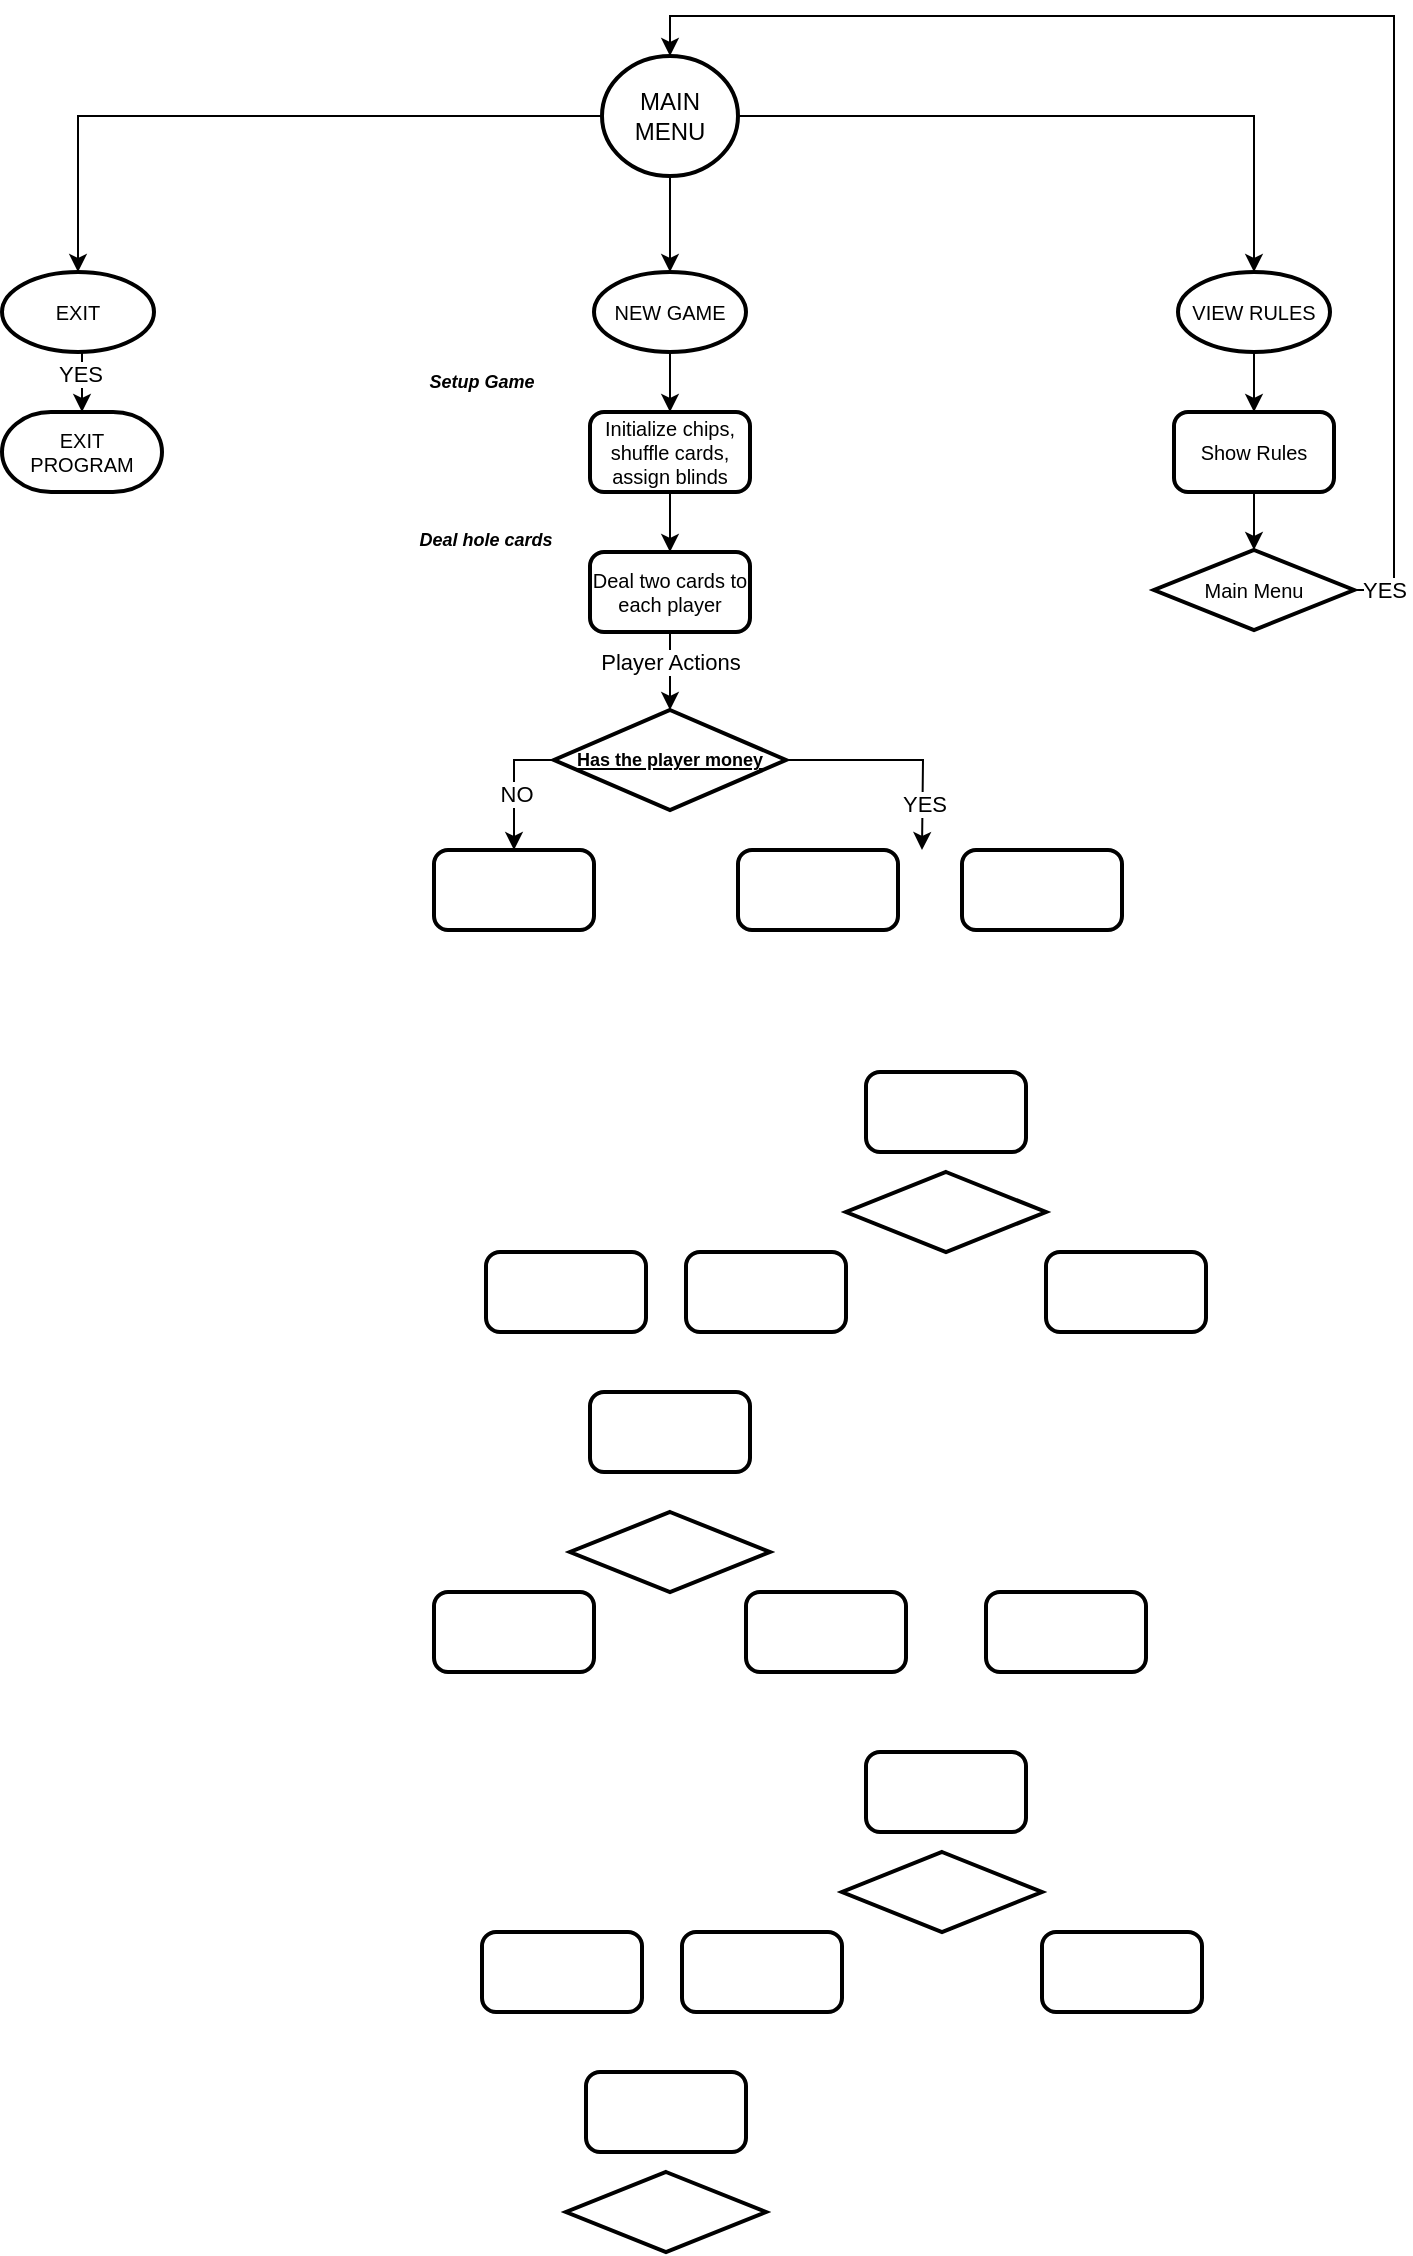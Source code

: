 <mxfile version="24.9.1">
  <diagram id="C5RBs43oDa-KdzZeNtuy" name="Page-1">
    <mxGraphModel dx="1044" dy="592" grid="1" gridSize="10" guides="1" tooltips="1" connect="1" arrows="1" fold="1" page="1" pageScale="1" pageWidth="827" pageHeight="1169" math="0" shadow="0">
      <root>
        <mxCell id="WIyWlLk6GJQsqaUBKTNV-0" />
        <mxCell id="WIyWlLk6GJQsqaUBKTNV-1" parent="WIyWlLk6GJQsqaUBKTNV-0" />
        <mxCell id="22gZ5Fdk7y25cB7nW1cR-91" style="edgeStyle=orthogonalEdgeStyle;rounded=0;orthogonalLoop=1;jettySize=auto;html=1;exitX=0.5;exitY=1;exitDx=0;exitDy=0;exitPerimeter=0;entryX=0.5;entryY=0;entryDx=0;entryDy=0;" edge="1" parent="WIyWlLk6GJQsqaUBKTNV-1" source="22gZ5Fdk7y25cB7nW1cR-31" target="22gZ5Fdk7y25cB7nW1cR-37">
          <mxGeometry relative="1" as="geometry" />
        </mxCell>
        <mxCell id="22gZ5Fdk7y25cB7nW1cR-31" value="NEW GAME" style="strokeWidth=2;html=1;shape=mxgraph.flowchart.start_1;whiteSpace=wrap;fontSize=10;" vertex="1" parent="WIyWlLk6GJQsqaUBKTNV-1">
          <mxGeometry x="376" y="161" width="76" height="40" as="geometry" />
        </mxCell>
        <mxCell id="22gZ5Fdk7y25cB7nW1cR-32" value="EXIT" style="strokeWidth=2;html=1;shape=mxgraph.flowchart.start_1;whiteSpace=wrap;fontSize=10;" vertex="1" parent="WIyWlLk6GJQsqaUBKTNV-1">
          <mxGeometry x="80" y="161" width="76" height="40" as="geometry" />
        </mxCell>
        <mxCell id="22gZ5Fdk7y25cB7nW1cR-77" style="edgeStyle=orthogonalEdgeStyle;rounded=0;orthogonalLoop=1;jettySize=auto;html=1;exitX=0.5;exitY=1;exitDx=0;exitDy=0;exitPerimeter=0;entryX=0.5;entryY=0;entryDx=0;entryDy=0;" edge="1" parent="WIyWlLk6GJQsqaUBKTNV-1" source="22gZ5Fdk7y25cB7nW1cR-33" target="22gZ5Fdk7y25cB7nW1cR-35">
          <mxGeometry relative="1" as="geometry" />
        </mxCell>
        <mxCell id="22gZ5Fdk7y25cB7nW1cR-33" value="VIEW RULES" style="strokeWidth=2;html=1;shape=mxgraph.flowchart.start_1;whiteSpace=wrap;fontSize=10;" vertex="1" parent="WIyWlLk6GJQsqaUBKTNV-1">
          <mxGeometry x="668" y="161" width="76" height="40" as="geometry" />
        </mxCell>
        <mxCell id="22gZ5Fdk7y25cB7nW1cR-34" value="EXIT&lt;div&gt;PROGRAM&lt;/div&gt;" style="strokeWidth=2;html=1;shape=mxgraph.flowchart.terminator;whiteSpace=wrap;fontSize=10;" vertex="1" parent="WIyWlLk6GJQsqaUBKTNV-1">
          <mxGeometry x="80" y="231" width="80" height="40" as="geometry" />
        </mxCell>
        <mxCell id="22gZ5Fdk7y25cB7nW1cR-35" value="Show Rules" style="rounded=1;whiteSpace=wrap;html=1;absoluteArcSize=1;arcSize=14;strokeWidth=2;fontSize=10;" vertex="1" parent="WIyWlLk6GJQsqaUBKTNV-1">
          <mxGeometry x="666" y="231" width="80" height="40" as="geometry" />
        </mxCell>
        <mxCell id="22gZ5Fdk7y25cB7nW1cR-93" style="edgeStyle=orthogonalEdgeStyle;rounded=0;orthogonalLoop=1;jettySize=auto;html=1;exitX=0.5;exitY=1;exitDx=0;exitDy=0;entryX=0.5;entryY=0;entryDx=0;entryDy=0;" edge="1" parent="WIyWlLk6GJQsqaUBKTNV-1" source="22gZ5Fdk7y25cB7nW1cR-37" target="22gZ5Fdk7y25cB7nW1cR-38">
          <mxGeometry relative="1" as="geometry">
            <Array as="points">
              <mxPoint x="414" y="290" />
              <mxPoint x="414" y="290" />
            </Array>
          </mxGeometry>
        </mxCell>
        <mxCell id="22gZ5Fdk7y25cB7nW1cR-37" value="Initialize chips, shuffle cards, assign blinds" style="rounded=1;whiteSpace=wrap;html=1;absoluteArcSize=1;arcSize=14;strokeWidth=2;fontSize=10;" vertex="1" parent="WIyWlLk6GJQsqaUBKTNV-1">
          <mxGeometry x="374" y="231" width="80" height="40" as="geometry" />
        </mxCell>
        <mxCell id="22gZ5Fdk7y25cB7nW1cR-38" value="Deal two cards to each player" style="rounded=1;whiteSpace=wrap;html=1;absoluteArcSize=1;arcSize=14;strokeWidth=2;fontSize=10;" vertex="1" parent="WIyWlLk6GJQsqaUBKTNV-1">
          <mxGeometry x="374" y="301" width="80" height="40" as="geometry" />
        </mxCell>
        <mxCell id="22gZ5Fdk7y25cB7nW1cR-97" style="edgeStyle=orthogonalEdgeStyle;rounded=0;orthogonalLoop=1;jettySize=auto;html=1;exitX=1;exitY=0.5;exitDx=0;exitDy=0;exitPerimeter=0;" edge="1" parent="WIyWlLk6GJQsqaUBKTNV-1" source="22gZ5Fdk7y25cB7nW1cR-41">
          <mxGeometry relative="1" as="geometry">
            <mxPoint x="540" y="450" as="targetPoint" />
          </mxGeometry>
        </mxCell>
        <mxCell id="22gZ5Fdk7y25cB7nW1cR-101" value="YES" style="edgeLabel;html=1;align=center;verticalAlign=middle;resizable=0;points=[];" vertex="1" connectable="0" parent="22gZ5Fdk7y25cB7nW1cR-97">
          <mxGeometry x="0.59" relative="1" as="geometry">
            <mxPoint as="offset" />
          </mxGeometry>
        </mxCell>
        <mxCell id="22gZ5Fdk7y25cB7nW1cR-99" style="edgeStyle=orthogonalEdgeStyle;rounded=0;orthogonalLoop=1;jettySize=auto;html=1;exitX=0;exitY=0.5;exitDx=0;exitDy=0;exitPerimeter=0;entryX=0.5;entryY=0;entryDx=0;entryDy=0;" edge="1" parent="WIyWlLk6GJQsqaUBKTNV-1" source="22gZ5Fdk7y25cB7nW1cR-41" target="22gZ5Fdk7y25cB7nW1cR-43">
          <mxGeometry relative="1" as="geometry" />
        </mxCell>
        <mxCell id="22gZ5Fdk7y25cB7nW1cR-100" value="NO" style="edgeLabel;html=1;align=center;verticalAlign=middle;resizable=0;points=[];" vertex="1" connectable="0" parent="22gZ5Fdk7y25cB7nW1cR-99">
          <mxGeometry x="0.132" y="1" relative="1" as="geometry">
            <mxPoint as="offset" />
          </mxGeometry>
        </mxCell>
        <mxCell id="22gZ5Fdk7y25cB7nW1cR-41" value="Has the player money" style="strokeWidth=2;html=1;shape=mxgraph.flowchart.decision;whiteSpace=wrap;fontSize=9;fontStyle=5" vertex="1" parent="WIyWlLk6GJQsqaUBKTNV-1">
          <mxGeometry x="356" y="380" width="116" height="50" as="geometry" />
        </mxCell>
        <mxCell id="22gZ5Fdk7y25cB7nW1cR-42" value="Main Menu" style="strokeWidth=2;html=1;shape=mxgraph.flowchart.decision;whiteSpace=wrap;fontSize=10;" vertex="1" parent="WIyWlLk6GJQsqaUBKTNV-1">
          <mxGeometry x="656" y="300" width="100" height="40" as="geometry" />
        </mxCell>
        <mxCell id="22gZ5Fdk7y25cB7nW1cR-43" value="" style="rounded=1;whiteSpace=wrap;html=1;absoluteArcSize=1;arcSize=14;strokeWidth=2;fontSize=10;" vertex="1" parent="WIyWlLk6GJQsqaUBKTNV-1">
          <mxGeometry x="296" y="450" width="80" height="40" as="geometry" />
        </mxCell>
        <mxCell id="22gZ5Fdk7y25cB7nW1cR-44" value="" style="rounded=1;whiteSpace=wrap;html=1;absoluteArcSize=1;arcSize=14;strokeWidth=2;fontSize=10;" vertex="1" parent="WIyWlLk6GJQsqaUBKTNV-1">
          <mxGeometry x="560" y="450" width="80" height="40" as="geometry" />
        </mxCell>
        <mxCell id="22gZ5Fdk7y25cB7nW1cR-45" value="" style="rounded=1;whiteSpace=wrap;html=1;absoluteArcSize=1;arcSize=14;strokeWidth=2;fontSize=10;" vertex="1" parent="WIyWlLk6GJQsqaUBKTNV-1">
          <mxGeometry x="448" y="450" width="80" height="40" as="geometry" />
        </mxCell>
        <mxCell id="22gZ5Fdk7y25cB7nW1cR-49" value="" style="rounded=1;whiteSpace=wrap;html=1;absoluteArcSize=1;arcSize=14;strokeWidth=2;fontSize=10;" vertex="1" parent="WIyWlLk6GJQsqaUBKTNV-1">
          <mxGeometry x="512" y="561" width="80" height="40" as="geometry" />
        </mxCell>
        <mxCell id="22gZ5Fdk7y25cB7nW1cR-50" value="" style="strokeWidth=2;html=1;shape=mxgraph.flowchart.decision;whiteSpace=wrap;fontSize=10;" vertex="1" parent="WIyWlLk6GJQsqaUBKTNV-1">
          <mxGeometry x="502" y="611" width="100" height="40" as="geometry" />
        </mxCell>
        <mxCell id="22gZ5Fdk7y25cB7nW1cR-51" value="" style="rounded=1;whiteSpace=wrap;html=1;absoluteArcSize=1;arcSize=14;strokeWidth=2;fontSize=10;" vertex="1" parent="WIyWlLk6GJQsqaUBKTNV-1">
          <mxGeometry x="422" y="651" width="80" height="40" as="geometry" />
        </mxCell>
        <mxCell id="22gZ5Fdk7y25cB7nW1cR-52" value="" style="rounded=1;whiteSpace=wrap;html=1;absoluteArcSize=1;arcSize=14;strokeWidth=2;fontSize=10;" vertex="1" parent="WIyWlLk6GJQsqaUBKTNV-1">
          <mxGeometry x="602" y="651" width="80" height="40" as="geometry" />
        </mxCell>
        <mxCell id="22gZ5Fdk7y25cB7nW1cR-53" value="" style="rounded=1;whiteSpace=wrap;html=1;absoluteArcSize=1;arcSize=14;strokeWidth=2;fontSize=10;" vertex="1" parent="WIyWlLk6GJQsqaUBKTNV-1">
          <mxGeometry x="322" y="651" width="80" height="40" as="geometry" />
        </mxCell>
        <mxCell id="22gZ5Fdk7y25cB7nW1cR-54" value="" style="rounded=1;whiteSpace=wrap;html=1;absoluteArcSize=1;arcSize=14;strokeWidth=2;fontSize=10;" vertex="1" parent="WIyWlLk6GJQsqaUBKTNV-1">
          <mxGeometry x="374" y="721" width="80" height="40" as="geometry" />
        </mxCell>
        <mxCell id="22gZ5Fdk7y25cB7nW1cR-55" value="" style="strokeWidth=2;html=1;shape=mxgraph.flowchart.decision;whiteSpace=wrap;fontSize=10;" vertex="1" parent="WIyWlLk6GJQsqaUBKTNV-1">
          <mxGeometry x="364" y="781" width="100" height="40" as="geometry" />
        </mxCell>
        <mxCell id="22gZ5Fdk7y25cB7nW1cR-56" value="" style="rounded=1;whiteSpace=wrap;html=1;absoluteArcSize=1;arcSize=14;strokeWidth=2;fontSize=10;" vertex="1" parent="WIyWlLk6GJQsqaUBKTNV-1">
          <mxGeometry x="296" y="821" width="80" height="40" as="geometry" />
        </mxCell>
        <mxCell id="22gZ5Fdk7y25cB7nW1cR-57" value="" style="rounded=1;whiteSpace=wrap;html=1;absoluteArcSize=1;arcSize=14;strokeWidth=2;fontSize=10;" vertex="1" parent="WIyWlLk6GJQsqaUBKTNV-1">
          <mxGeometry x="572" y="821" width="80" height="40" as="geometry" />
        </mxCell>
        <mxCell id="22gZ5Fdk7y25cB7nW1cR-58" value="" style="rounded=1;whiteSpace=wrap;html=1;absoluteArcSize=1;arcSize=14;strokeWidth=2;fontSize=10;" vertex="1" parent="WIyWlLk6GJQsqaUBKTNV-1">
          <mxGeometry x="452" y="821" width="80" height="40" as="geometry" />
        </mxCell>
        <mxCell id="22gZ5Fdk7y25cB7nW1cR-59" value="" style="rounded=1;whiteSpace=wrap;html=1;absoluteArcSize=1;arcSize=14;strokeWidth=2;fontSize=10;" vertex="1" parent="WIyWlLk6GJQsqaUBKTNV-1">
          <mxGeometry x="512" y="901" width="80" height="40" as="geometry" />
        </mxCell>
        <mxCell id="22gZ5Fdk7y25cB7nW1cR-65" value="" style="strokeWidth=2;html=1;shape=mxgraph.flowchart.decision;whiteSpace=wrap;fontSize=10;" vertex="1" parent="WIyWlLk6GJQsqaUBKTNV-1">
          <mxGeometry x="500" y="951" width="100" height="40" as="geometry" />
        </mxCell>
        <mxCell id="22gZ5Fdk7y25cB7nW1cR-66" value="" style="rounded=1;whiteSpace=wrap;html=1;absoluteArcSize=1;arcSize=14;strokeWidth=2;fontSize=10;" vertex="1" parent="WIyWlLk6GJQsqaUBKTNV-1">
          <mxGeometry x="420" y="991" width="80" height="40" as="geometry" />
        </mxCell>
        <mxCell id="22gZ5Fdk7y25cB7nW1cR-67" value="" style="rounded=1;whiteSpace=wrap;html=1;absoluteArcSize=1;arcSize=14;strokeWidth=2;fontSize=10;" vertex="1" parent="WIyWlLk6GJQsqaUBKTNV-1">
          <mxGeometry x="600" y="991" width="80" height="40" as="geometry" />
        </mxCell>
        <mxCell id="22gZ5Fdk7y25cB7nW1cR-68" value="" style="rounded=1;whiteSpace=wrap;html=1;absoluteArcSize=1;arcSize=14;strokeWidth=2;fontSize=10;" vertex="1" parent="WIyWlLk6GJQsqaUBKTNV-1">
          <mxGeometry x="320" y="991" width="80" height="40" as="geometry" />
        </mxCell>
        <mxCell id="22gZ5Fdk7y25cB7nW1cR-69" value="" style="rounded=1;whiteSpace=wrap;html=1;absoluteArcSize=1;arcSize=14;strokeWidth=2;fontSize=10;" vertex="1" parent="WIyWlLk6GJQsqaUBKTNV-1">
          <mxGeometry x="372" y="1061" width="80" height="40" as="geometry" />
        </mxCell>
        <mxCell id="22gZ5Fdk7y25cB7nW1cR-70" value="" style="strokeWidth=2;html=1;shape=mxgraph.flowchart.decision;whiteSpace=wrap;fontSize=10;" vertex="1" parent="WIyWlLk6GJQsqaUBKTNV-1">
          <mxGeometry x="362" y="1111" width="100" height="40" as="geometry" />
        </mxCell>
        <mxCell id="22gZ5Fdk7y25cB7nW1cR-75" style="edgeStyle=orthogonalEdgeStyle;rounded=0;orthogonalLoop=1;jettySize=auto;html=1;exitX=0.5;exitY=1;exitDx=0;exitDy=0;exitPerimeter=0;entryX=0.5;entryY=0;entryDx=0;entryDy=0;entryPerimeter=0;" edge="1" parent="WIyWlLk6GJQsqaUBKTNV-1" source="22gZ5Fdk7y25cB7nW1cR-32" target="22gZ5Fdk7y25cB7nW1cR-34">
          <mxGeometry relative="1" as="geometry" />
        </mxCell>
        <mxCell id="22gZ5Fdk7y25cB7nW1cR-76" value="YES" style="edgeLabel;html=1;align=center;verticalAlign=middle;resizable=0;points=[];" vertex="1" connectable="0" parent="22gZ5Fdk7y25cB7nW1cR-75">
          <mxGeometry x="-0.229" y="-1" relative="1" as="geometry">
            <mxPoint as="offset" />
          </mxGeometry>
        </mxCell>
        <mxCell id="22gZ5Fdk7y25cB7nW1cR-78" style="edgeStyle=orthogonalEdgeStyle;rounded=0;orthogonalLoop=1;jettySize=auto;html=1;exitX=0.5;exitY=1;exitDx=0;exitDy=0;entryX=0.5;entryY=0;entryDx=0;entryDy=0;entryPerimeter=0;" edge="1" parent="WIyWlLk6GJQsqaUBKTNV-1" source="22gZ5Fdk7y25cB7nW1cR-35" target="22gZ5Fdk7y25cB7nW1cR-42">
          <mxGeometry relative="1" as="geometry" />
        </mxCell>
        <mxCell id="22gZ5Fdk7y25cB7nW1cR-80" value="MAIN&lt;div&gt;MENU&lt;/div&gt;" style="strokeWidth=2;html=1;shape=mxgraph.flowchart.start_2;whiteSpace=wrap;" vertex="1" parent="WIyWlLk6GJQsqaUBKTNV-1">
          <mxGeometry x="380" y="53" width="68" height="60" as="geometry" />
        </mxCell>
        <mxCell id="22gZ5Fdk7y25cB7nW1cR-82" style="edgeStyle=orthogonalEdgeStyle;rounded=0;orthogonalLoop=1;jettySize=auto;html=1;exitX=0;exitY=0.5;exitDx=0;exitDy=0;exitPerimeter=0;entryX=0.5;entryY=0;entryDx=0;entryDy=0;entryPerimeter=0;" edge="1" parent="WIyWlLk6GJQsqaUBKTNV-1" source="22gZ5Fdk7y25cB7nW1cR-80" target="22gZ5Fdk7y25cB7nW1cR-32">
          <mxGeometry relative="1" as="geometry" />
        </mxCell>
        <mxCell id="22gZ5Fdk7y25cB7nW1cR-83" style="edgeStyle=orthogonalEdgeStyle;rounded=0;orthogonalLoop=1;jettySize=auto;html=1;exitX=0.5;exitY=1;exitDx=0;exitDy=0;exitPerimeter=0;entryX=0.5;entryY=0;entryDx=0;entryDy=0;entryPerimeter=0;" edge="1" parent="WIyWlLk6GJQsqaUBKTNV-1" source="22gZ5Fdk7y25cB7nW1cR-80" target="22gZ5Fdk7y25cB7nW1cR-31">
          <mxGeometry relative="1" as="geometry" />
        </mxCell>
        <mxCell id="22gZ5Fdk7y25cB7nW1cR-84" style="edgeStyle=orthogonalEdgeStyle;rounded=0;orthogonalLoop=1;jettySize=auto;html=1;exitX=1;exitY=0.5;exitDx=0;exitDy=0;exitPerimeter=0;entryX=0.5;entryY=0;entryDx=0;entryDy=0;entryPerimeter=0;" edge="1" parent="WIyWlLk6GJQsqaUBKTNV-1" source="22gZ5Fdk7y25cB7nW1cR-80" target="22gZ5Fdk7y25cB7nW1cR-33">
          <mxGeometry relative="1" as="geometry" />
        </mxCell>
        <mxCell id="22gZ5Fdk7y25cB7nW1cR-88" style="edgeStyle=orthogonalEdgeStyle;rounded=0;orthogonalLoop=1;jettySize=auto;html=1;exitX=1;exitY=0.5;exitDx=0;exitDy=0;exitPerimeter=0;entryX=0.5;entryY=0;entryDx=0;entryDy=0;entryPerimeter=0;" edge="1" parent="WIyWlLk6GJQsqaUBKTNV-1" source="22gZ5Fdk7y25cB7nW1cR-42" target="22gZ5Fdk7y25cB7nW1cR-80">
          <mxGeometry relative="1" as="geometry" />
        </mxCell>
        <mxCell id="22gZ5Fdk7y25cB7nW1cR-89" value="YES" style="edgeLabel;html=1;align=center;verticalAlign=middle;resizable=0;points=[];" vertex="1" connectable="0" parent="22gZ5Fdk7y25cB7nW1cR-88">
          <mxGeometry x="-0.957" relative="1" as="geometry">
            <mxPoint as="offset" />
          </mxGeometry>
        </mxCell>
        <mxCell id="22gZ5Fdk7y25cB7nW1cR-92" value="Setup Game" style="text;html=1;align=center;verticalAlign=middle;whiteSpace=wrap;rounded=0;fontSize=9;fontStyle=3" vertex="1" parent="WIyWlLk6GJQsqaUBKTNV-1">
          <mxGeometry x="280" y="201" width="80" height="30" as="geometry" />
        </mxCell>
        <mxCell id="22gZ5Fdk7y25cB7nW1cR-94" value="Deal hole cards" style="text;html=1;align=center;verticalAlign=middle;whiteSpace=wrap;rounded=0;fontSize=9;fontStyle=3" vertex="1" parent="WIyWlLk6GJQsqaUBKTNV-1">
          <mxGeometry x="282" y="280" width="80" height="30" as="geometry" />
        </mxCell>
        <mxCell id="22gZ5Fdk7y25cB7nW1cR-95" style="edgeStyle=orthogonalEdgeStyle;rounded=0;orthogonalLoop=1;jettySize=auto;html=1;exitX=0.5;exitY=1;exitDx=0;exitDy=0;entryX=0.5;entryY=0;entryDx=0;entryDy=0;entryPerimeter=0;" edge="1" parent="WIyWlLk6GJQsqaUBKTNV-1" source="22gZ5Fdk7y25cB7nW1cR-38" target="22gZ5Fdk7y25cB7nW1cR-41">
          <mxGeometry relative="1" as="geometry" />
        </mxCell>
        <mxCell id="22gZ5Fdk7y25cB7nW1cR-96" value="Player Actions" style="edgeLabel;html=1;align=center;verticalAlign=middle;resizable=0;points=[];" vertex="1" connectable="0" parent="22gZ5Fdk7y25cB7nW1cR-95">
          <mxGeometry x="-0.255" relative="1" as="geometry">
            <mxPoint as="offset" />
          </mxGeometry>
        </mxCell>
      </root>
    </mxGraphModel>
  </diagram>
</mxfile>

